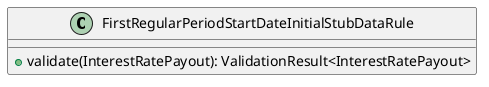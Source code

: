 @startuml

    class FirstRegularPeriodStartDateInitialStubDataRule [[FirstRegularPeriodStartDateInitialStubDataRule.html]] {
        +validate(InterestRatePayout): ValidationResult<InterestRatePayout>
    }

@enduml
